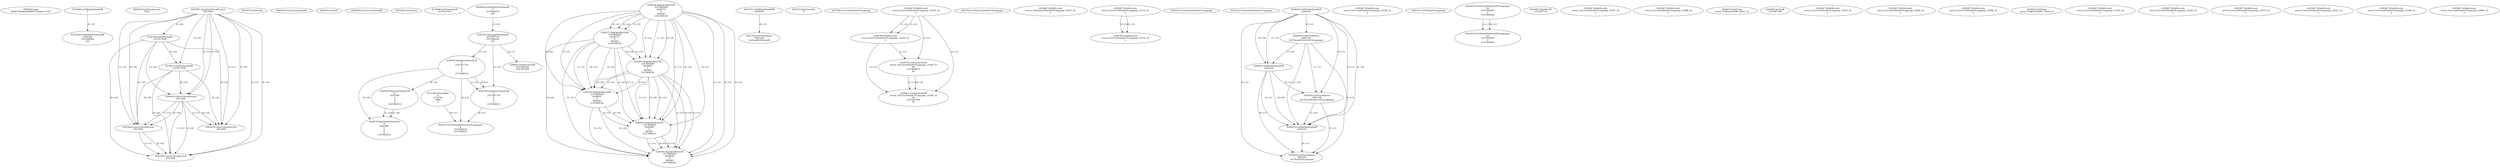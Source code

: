 // Global SCDG with merge call
digraph {
	0 [label="6850628.main
00387769c80edbfd05472abda517cd17"]
	1 [label="4254480.GetModuleHandleW
0"]
	2 [label="6844434.SetThreadLocale
1024"]
	3 [label="4243965.InitializeCriticalSection
6917004"]
	4 [label="4243979.GetVersion
"]
	5 [label="4250188.GetSystemInfo
2147417660"]
	3 -> 5 [label="(0-->0)"]
	6 [label="6844540.GetCommandLineW
"]
	7 [label="4214413.GetStartupInfoW
2147417624"]
	3 -> 7 [label="(0-->0)"]
	5 -> 7 [label="(0-->0)"]
	8 [label="6844560.GetACP
"]
	9 [label="6844580.GetCurrentThreadId
"]
	10 [label="4250204.GetVersion
"]
	11 [label="4276690.GetVersionExW
2147417420"]
	12 [label="4243306.GetModuleFileNameW
4194304
2147408904
522"]
	1 -> 12 [label="(0-->1)"]
	13 [label="4248064.GetModuleFileNameW
0
2147408370
261"]
	14 [label="4215383.VirtualAlloc
0
1310704
4096
4"]
	15 [label="4246338.RegOpenKeyExW
2147483649
4246772
0
983065
2147408236"]
	16 [label="4246372.RegOpenKeyExW
2147483650
4246772
0
983065
2147408236"]
	15 -> 16 [label="(2-->2)"]
	15 -> 16 [label="(4-->4)"]
	15 -> 16 [label="(5-->5)"]
	17 [label="4245741.GetModuleHandleW
4246160"]
	18 [label="4245758.GetProcAddress
9441320
GetLongPathNameW"]
	17 -> 18 [label="(0-->1)"]
	19 [label="4245785.GetLongPathNameW
2147407710
2147406542
261"]
	13 -> 19 [label="(3-->3)"]
	20 [label="4246556.RegQueryValueExW
0
2147407710
0
0
0
2147408232"]
	19 -> 20 [label="(1-->2)"]
	21 [label="4246635.RegQueryValueExW
0
4247000
0
0
0
2147408232"]
	20 -> 21 [label="(6-->6)"]
	22 [label="4246676.RegQueryValueExW
0
4247000
0
0
0
2147408232"]
	21 -> 22 [label="(2-->2)"]
	20 -> 22 [label="(6-->6)"]
	21 -> 22 [label="(6-->6)"]
	23 [label="4246722.RegCloseKey
0"]
	24 [label="4247883.GetUserDefaultUILanguage
"]
	25 [label="4245418.EnterCriticalSection
6917004"]
	3 -> 25 [label="(1-->1)"]
	3 -> 25 [label="(0-->0)"]
	5 -> 25 [label="(0-->0)"]
	7 -> 25 [label="(0-->0)"]
	26 [label="4245469.LeaveCriticalSection
6917004"]
	3 -> 26 [label="(1-->1)"]
	25 -> 26 [label="(1-->1)"]
	3 -> 26 [label="(0-->0)"]
	5 -> 26 [label="(0-->0)"]
	7 -> 26 [label="(0-->0)"]
	25 -> 26 [label="(0-->0)"]
	27 [label="4245487.IsValidLocale
retval_GetUserDefaultUILanguage_33249_32
2"]
	28 [label="4244766.IsValidLocale
retval_GetUserDefaultUILanguage_33249_32
2"]
	27 -> 28 [label="(1-->1)"]
	27 -> 28 [label="(2-->2)"]
	29 [label="4244794.GetLocaleInfoW
retval_GetUserDefaultUILanguage_33249_32
89
2147408070
85"]
	27 -> 29 [label="(1-->1)"]
	28 -> 29 [label="(1-->1)"]
	30 [label="4244811.GetLocaleInfoW
retval_GetUserDefaultUILanguage_33249_32
90
2147407900
85"]
	27 -> 30 [label="(1-->1)"]
	28 -> 30 [label="(1-->1)"]
	29 -> 30 [label="(1-->1)"]
	29 -> 30 [label="(4-->4)"]
	31 [label="4246402.RegOpenKeyExW
2147483649
4246832
0
983065
2147408236"]
	15 -> 31 [label="(1-->1)"]
	15 -> 31 [label="(4-->4)"]
	16 -> 31 [label="(4-->4)"]
	15 -> 31 [label="(5-->5)"]
	16 -> 31 [label="(5-->5)"]
	32 [label="4246432.RegOpenKeyExW
2147483650
4246832
0
983065
2147408236"]
	16 -> 32 [label="(1-->1)"]
	31 -> 32 [label="(2-->2)"]
	15 -> 32 [label="(4-->4)"]
	16 -> 32 [label="(4-->4)"]
	31 -> 32 [label="(4-->4)"]
	15 -> 32 [label="(5-->5)"]
	16 -> 32 [label="(5-->5)"]
	31 -> 32 [label="(5-->5)"]
	33 [label="4246462.RegOpenKeyExW
2147483649
4246884
0
983065
2147408236"]
	15 -> 33 [label="(1-->1)"]
	31 -> 33 [label="(1-->1)"]
	15 -> 33 [label="(4-->4)"]
	16 -> 33 [label="(4-->4)"]
	31 -> 33 [label="(4-->4)"]
	32 -> 33 [label="(4-->4)"]
	15 -> 33 [label="(5-->5)"]
	16 -> 33 [label="(5-->5)"]
	31 -> 33 [label="(5-->5)"]
	32 -> 33 [label="(5-->5)"]
	34 [label="4246492.RegOpenKeyExW
2147483649
4246936
0
983065
2147408236"]
	15 -> 34 [label="(1-->1)"]
	31 -> 34 [label="(1-->1)"]
	33 -> 34 [label="(1-->1)"]
	15 -> 34 [label="(4-->4)"]
	16 -> 34 [label="(4-->4)"]
	31 -> 34 [label="(4-->4)"]
	32 -> 34 [label="(4-->4)"]
	33 -> 34 [label="(4-->4)"]
	15 -> 34 [label="(5-->5)"]
	16 -> 34 [label="(5-->5)"]
	31 -> 34 [label="(5-->5)"]
	32 -> 34 [label="(5-->5)"]
	33 -> 34 [label="(5-->5)"]
	35 [label="4245454.LeaveCriticalSection
6917004"]
	3 -> 35 [label="(1-->1)"]
	25 -> 35 [label="(1-->1)"]
	3 -> 35 [label="(0-->0)"]
	5 -> 35 [label="(0-->0)"]
	7 -> 35 [label="(0-->0)"]
	25 -> 35 [label="(0-->0)"]
	36 [label="4247923.GetSystemDefaultUILanguage
"]
	37 [label="4245487.IsValidLocale
retval_GetSystemDefaultUILanguage_33473_32
2"]
	38 [label="4245487.IsValidLocale
retval_GetUserDefaultUILanguage_33154_32
2"]
	39 [label="4244766.IsValidLocale
retval_GetUserDefaultUILanguage_33154_32
2"]
	38 -> 39 [label="(1-->1)"]
	38 -> 39 [label="(2-->2)"]
	40 [label="4245525.GetSystemDefaultUILanguage
"]
	41 [label="4245552.GetSystemDefaultUILanguage
"]
	42 [label="4244018.GetModuleHandleW
4244120"]
	43 [label="4244024.GetProcAddress
9441320
GetThreadPreferredUILanguages"]
	42 -> 43 [label="(0-->1)"]
	44 [label="4244044.GetModuleHandleW
4244120"]
	42 -> 44 [label="(1-->1)"]
	42 -> 44 [label="(0-->0)"]
	43 -> 44 [label="(1-->0)"]
	45 [label="4244050.GetProcAddress
9441320
SetThreadPreferredUILanguages"]
	42 -> 45 [label="(0-->1)"]
	43 -> 45 [label="(1-->1)"]
	44 -> 45 [label="(0-->1)"]
	46 [label="4244070.GetModuleHandleW
4244120"]
	42 -> 46 [label="(1-->1)"]
	44 -> 46 [label="(1-->1)"]
	42 -> 46 [label="(0-->0)"]
	43 -> 46 [label="(1-->0)"]
	44 -> 46 [label="(0-->0)"]
	45 -> 46 [label="(1-->0)"]
	47 [label="4244076.GetProcAddress
9441320
GetThreadUILanguage"]
	42 -> 47 [label="(0-->1)"]
	43 -> 47 [label="(1-->1)"]
	44 -> 47 [label="(0-->1)"]
	45 -> 47 [label="(1-->1)"]
	46 -> 47 [label="(0-->1)"]
	48 [label="4246599.RegQueryValueExW
0
2147407710
0
0
0
2147408232"]
	19 -> 48 [label="(1-->2)"]
	20 -> 48 [label="(2-->2)"]
	20 -> 48 [label="(6-->6)"]
	49 [label="4245487.IsValidLocale
retval_GetUserDefaultUILanguage_33238_32
2"]
	50 [label="4245121.GetThreadUILanguage
"]
	51 [label="4245059.GetThreadPreferredUILanguages
56
2147408200
0
2147408244"]
	52 [label="4245215.SetThreadPreferredUILanguages
4
2147408220
2147408232"]
	14 -> 52 [label="(4-->1)"]
	20 -> 52 [label="(6-->3)"]
	48 -> 52 [label="(6-->3)"]
	53 [label="4245059.GetThreadPreferredUILanguages
56
2147408200
0
2147408240"]
	51 -> 53 [label="(1-->1)"]
	51 -> 53 [label="(2-->2)"]
	54 [label="4245580.EnterCriticalSection
6917004"]
	3 -> 54 [label="(1-->1)"]
	25 -> 54 [label="(1-->1)"]
	26 -> 54 [label="(1-->1)"]
	3 -> 54 [label="(0-->0)"]
	5 -> 54 [label="(0-->0)"]
	7 -> 54 [label="(0-->0)"]
	25 -> 54 [label="(0-->0)"]
	26 -> 54 [label="(0-->0)"]
	55 [label="4245683.CharNextW
2147407716"]
	56 [label="4246014.FindFirstFileW
2147406542
2147407064"]
	19 -> 56 [label="(2-->1)"]
	57 [label="4245487.IsValidLocale
retval_GetUserDefaultUILanguage_33791_32
2"]
	58 [label="4245487.IsValidLocale
retval_GetUserDefaultUILanguage_32898_32
2"]
	59 [label="4246032.FindClose
retval_FindFirstFileW_32851_32"]
	60 [label="4246044.lstrlenW
2147407108"]
	61 [label="4245487.IsValidLocale
retval_GetUserDefaultUILanguage_32972_32
2"]
	62 [label="4245487.IsValidLocale
retval_GetUserDefaultUILanguage_32845_32
2"]
	63 [label="4245487.IsValidLocale
retval_GetUserDefaultUILanguage_32998_32
2"]
	64 [label="4246032.FindClose
retval_FindFirstFileW_32836_32"]
	65 [label="4245487.IsValidLocale
retval_GetUserDefaultUILanguage_33183_32
2"]
	66 [label="4245487.IsValidLocale
retval_GetUserDefaultUILanguage_33043_32
2"]
	67 [label="4245487.IsValidLocale
retval_GetUserDefaultUILanguage_33074_32
2"]
	68 [label="4245487.IsValidLocale
retval_GetUserDefaultUILanguage_33221_32
2"]
	69 [label="4245487.IsValidLocale
retval_GetUserDefaultUILanguage_33388_32
2"]
	70 [label="4245487.IsValidLocale
retval_GetUserDefaultUILanguage_32980_32
2"]
}
